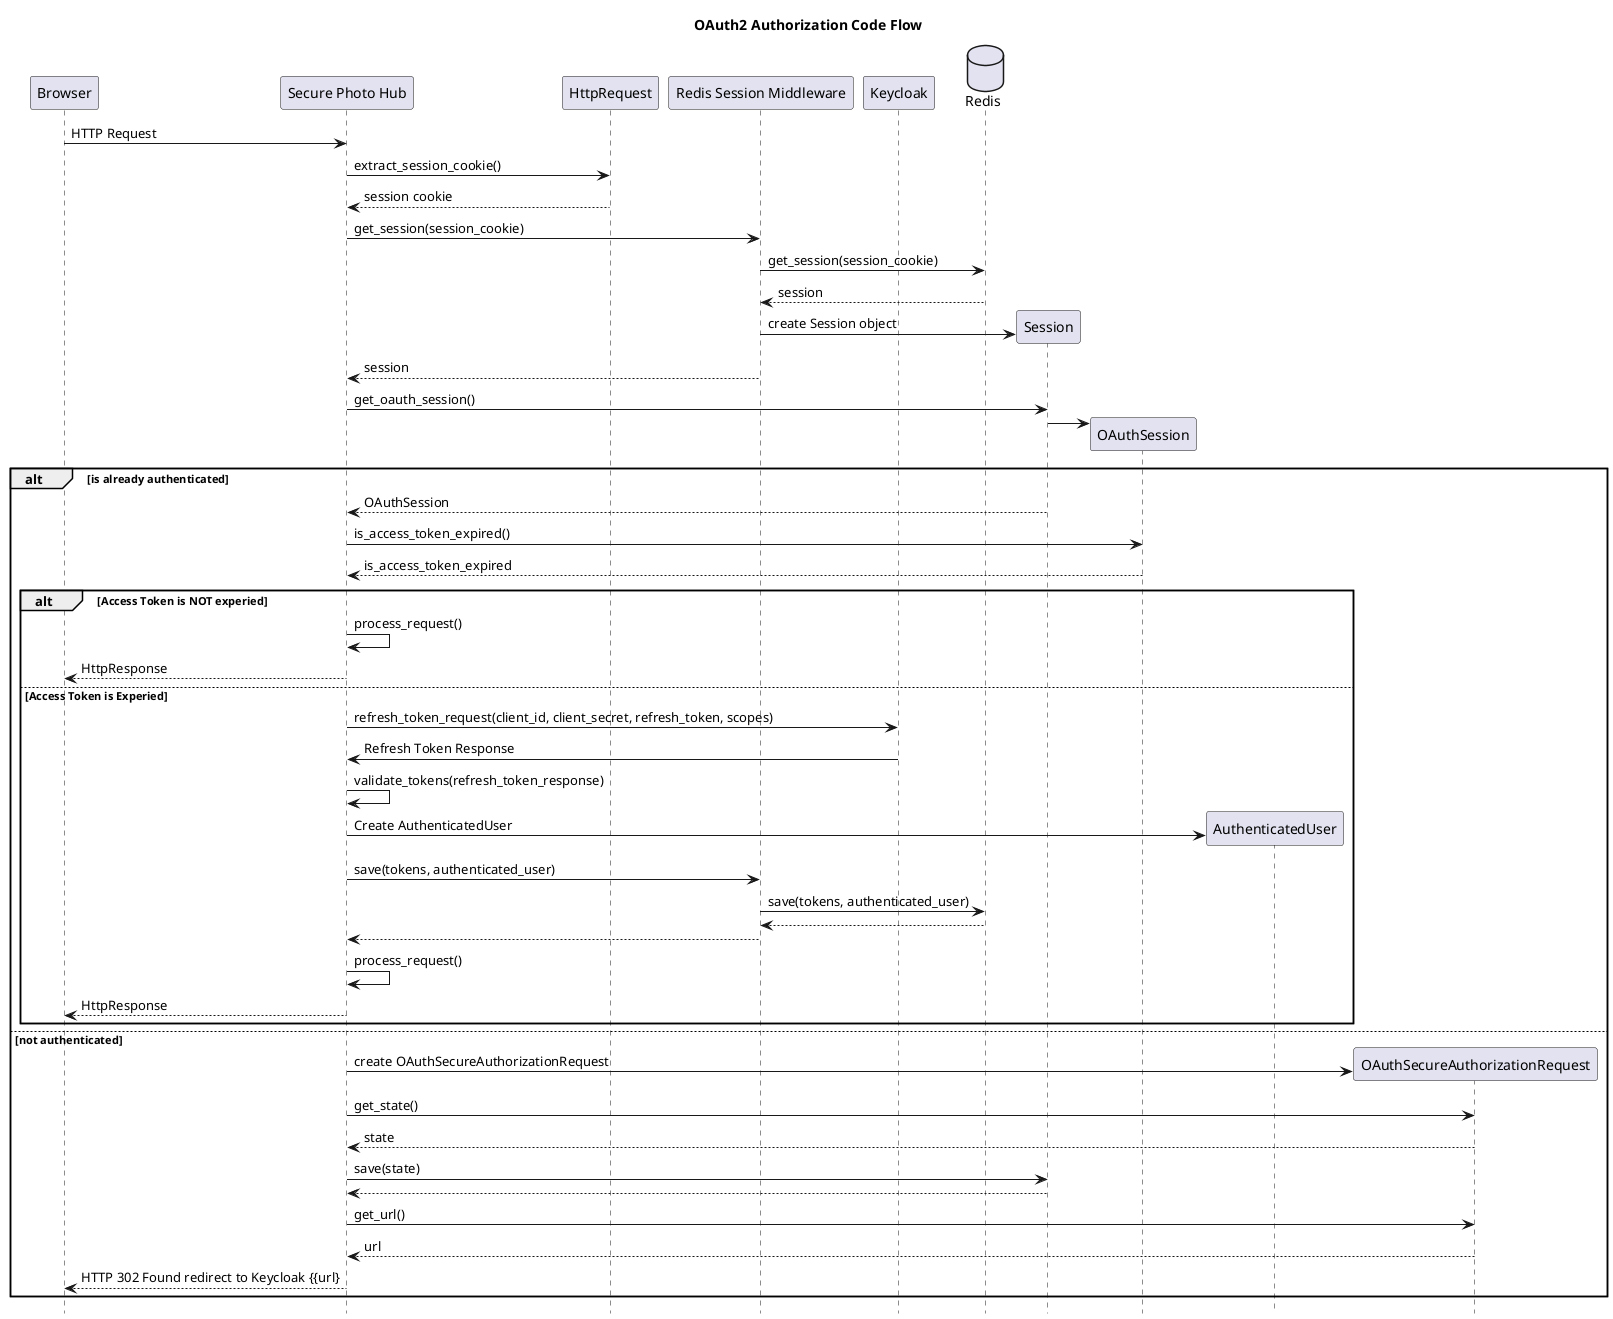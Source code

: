 @startuml
title OAuth2 Authorization Code Flow
hide footbox

participant Browser
participant "Secure Photo Hub" as SecurePhotoHub
participant HttpRequest
participant "Redis Session Middleware" as RedisSessionMiddleware
participant Keycloak
database Redis

Browser -> SecurePhotoHub: HTTP Request
SecurePhotoHub -> HttpRequest : extract_session_cookie()
SecurePhotoHub <-- HttpRequest : session cookie
SecurePhotoHub -> RedisSessionMiddleware : get_session(session_cookie)
RedisSessionMiddleware -> Redis : get_session(session_cookie)
RedisSessionMiddleware <-- Redis : session
create Session
RedisSessionMiddleware -> Session : create Session object
SecurePhotoHub <-- RedisSessionMiddleware : session

SecurePhotoHub -> Session : get_oauth_session()
create OAuthSession
Session -> OAuthSession

alt is already authenticated

    SecurePhotoHub <-- Session : OAuthSession
    SecurePhotoHub -> OAuthSession : is_access_token_expired()
    SecurePhotoHub <-- OAuthSession : is_access_token_expired

    alt Access Token is NOT experied

        SecurePhotoHub -> SecurePhotoHub : process_request()
        Browser <-- SecurePhotoHub: HttpResponse
    else Access Token is Experied

        SecurePhotoHub -> Keycloak : refresh_token_request(client_id, client_secret, refresh_token, scopes)
        Keycloak -> SecurePhotoHub : Refresh Token Response
        SecurePhotoHub -> SecurePhotoHub : validate_tokens(refresh_token_response)
        create AuthenticatedUser
        SecurePhotoHub -> AuthenticatedUser : Create AuthenticatedUser
        SecurePhotoHub -> RedisSessionMiddleware : save(tokens, authenticated_user)
        RedisSessionMiddleware -> Redis : save(tokens, authenticated_user)
        RedisSessionMiddleware <-- Redis
        SecurePhotoHub <-- RedisSessionMiddleware

        SecurePhotoHub -> SecurePhotoHub : process_request()
        Browser <-- SecurePhotoHub: HttpResponse
    end

else not authenticated
    create OAuthSecureAuthorizationRequest
    SecurePhotoHub -> OAuthSecureAuthorizationRequest : create OAuthSecureAuthorizationRequest
    SecurePhotoHub -> OAuthSecureAuthorizationRequest : get_state()
    SecurePhotoHub <-- OAuthSecureAuthorizationRequest : state
    SecurePhotoHub -> Session : save(state)
    SecurePhotoHub <-- Session
    SecurePhotoHub -> OAuthSecureAuthorizationRequest : get_url()
    SecurePhotoHub <-- OAuthSecureAuthorizationRequest : url

    Browser <-- SecurePhotoHub: HTTP 302 Found redirect to Keycloak {{url}
end
@enduml